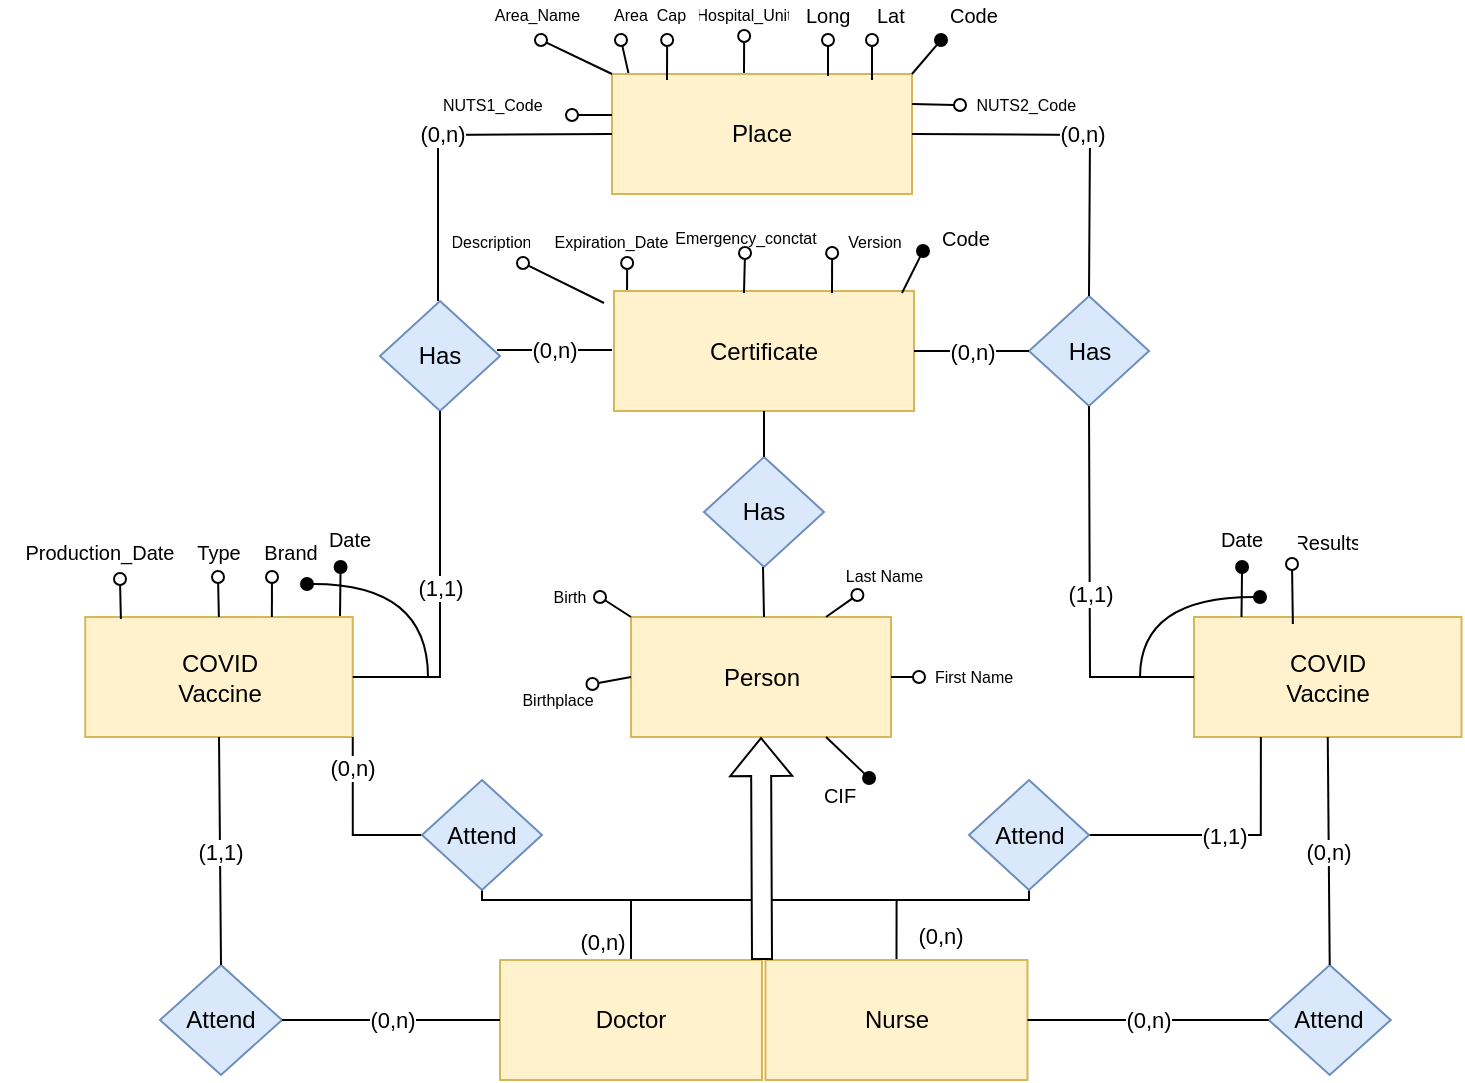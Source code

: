 <mxfile version="15.9.4" type="device"><diagram id="a9MP-eondVM1MFwmq2x3" name="Page-1"><mxGraphModel dx="119" dy="620" grid="1" gridSize="10" guides="1" tooltips="1" connect="1" arrows="1" fold="1" page="1" pageScale="1" pageWidth="827" pageHeight="1169" math="0" shadow="0"><root><mxCell id="0"/><mxCell id="1" parent="0"/><mxCell id="0DTsbWHuIlCi0nb6GvhH-48" value="Person" style="rounded=0;whiteSpace=wrap;html=1;fillColor=#fff2cc;strokeColor=#d6b656;" parent="1" vertex="1"><mxGeometry x="1285.5" y="578.5" width="130" height="60" as="geometry"/></mxCell><mxCell id="0DTsbWHuIlCi0nb6GvhH-49" style="edgeStyle=none;rounded=0;orthogonalLoop=1;jettySize=auto;html=1;exitX=0;exitY=0.5;exitDx=0;exitDy=0;fontSize=8;startArrow=none;startFill=0;endArrow=oval;endFill=0;" parent="1" edge="1"><mxGeometry relative="1" as="geometry"><mxPoint x="1280.5" y="290" as="targetPoint"/><mxPoint x="1285" y="310" as="sourcePoint"/></mxGeometry></mxCell><mxCell id="0DTsbWHuIlCi0nb6GvhH-50" style="edgeStyle=none;rounded=0;orthogonalLoop=1;jettySize=auto;html=1;exitX=0.25;exitY=0;exitDx=0;exitDy=0;fontSize=8;startArrow=none;startFill=0;endArrow=oval;endFill=0;" parent="1" edge="1"><mxGeometry relative="1" as="geometry"><mxPoint x="1342.071" y="288" as="targetPoint"/><mxPoint x="1342" y="308" as="sourcePoint"/></mxGeometry></mxCell><mxCell id="0DTsbWHuIlCi0nb6GvhH-52" value="Place" style="rounded=0;whiteSpace=wrap;html=1;fillColor=#fff2cc;strokeColor=#d6b656;" parent="1" vertex="1"><mxGeometry x="1276" y="307" width="150" height="60" as="geometry"/></mxCell><mxCell id="0DTsbWHuIlCi0nb6GvhH-59" value="Has" style="rhombus;whiteSpace=wrap;html=1;fillColor=#dae8fc;strokeColor=#6c8ebf;" parent="1" vertex="1"><mxGeometry x="1322" y="498.5" width="60" height="55" as="geometry"/></mxCell><mxCell id="0DTsbWHuIlCi0nb6GvhH-74" value="" style="endArrow=oval;html=1;rounded=0;endFill=0;exitX=0.156;exitY=0;exitDx=0;exitDy=0;exitPerimeter=0;" parent="1" edge="1"><mxGeometry width="50" height="50" relative="1" as="geometry"><mxPoint x="1384" y="308" as="sourcePoint"/><mxPoint x="1384" y="290" as="targetPoint"/><Array as="points"/></mxGeometry></mxCell><mxCell id="0DTsbWHuIlCi0nb6GvhH-75" value="" style="endArrow=oval;html=1;rounded=0;endFill=1;exitX=1;exitY=0;exitDx=0;exitDy=0;" parent="1" source="0DTsbWHuIlCi0nb6GvhH-52" edge="1"><mxGeometry width="50" height="50" relative="1" as="geometry"><mxPoint x="1477" y="318" as="sourcePoint"/><mxPoint x="1440.5" y="290" as="targetPoint"/><Array as="points"><mxPoint x="1440.5" y="290"/></Array></mxGeometry></mxCell><mxCell id="0DTsbWHuIlCi0nb6GvhH-76" value="" style="endArrow=oval;html=1;rounded=0;endFill=0;exitX=0.156;exitY=0;exitDx=0;exitDy=0;exitPerimeter=0;" parent="1" edge="1"><mxGeometry width="50" height="50" relative="1" as="geometry"><mxPoint x="1406" y="310" as="sourcePoint"/><mxPoint x="1406" y="290" as="targetPoint"/><Array as="points"/></mxGeometry></mxCell><mxCell id="0DTsbWHuIlCi0nb6GvhH-77" value="Lat" style="text;strokeColor=none;fillColor=none;align=left;verticalAlign=middle;spacingLeft=4;spacingRight=4;overflow=hidden;points=[[0,0.5],[1,0.5]];portConstraint=eastwest;rotatable=0;fontSize=10;" parent="1" vertex="1"><mxGeometry x="1402.5" y="270" width="31.5" height="15" as="geometry"/></mxCell><mxCell id="0DTsbWHuIlCi0nb6GvhH-78" value="Long" style="text;strokeColor=none;fillColor=none;align=left;verticalAlign=middle;spacingLeft=4;spacingRight=4;overflow=hidden;points=[[0,0.5],[1,0.5]];portConstraint=eastwest;rotatable=0;fontSize=10;" parent="1" vertex="1"><mxGeometry x="1367" y="270" width="35.5" height="15" as="geometry"/></mxCell><mxCell id="0DTsbWHuIlCi0nb6GvhH-100" value="" style="endArrow=oval;html=1;rounded=0;endFill=1;exitX=0.156;exitY=0;exitDx=0;exitDy=0;exitPerimeter=0;" parent="1" edge="1"><mxGeometry width="50" height="50" relative="1" as="geometry"><mxPoint x="1140" y="578.5" as="sourcePoint"/><mxPoint x="1140.29" y="553.5" as="targetPoint"/><Array as="points"/></mxGeometry></mxCell><mxCell id="0DTsbWHuIlCi0nb6GvhH-101" value="Date" style="text;strokeColor=none;fillColor=none;align=center;verticalAlign=middle;spacingLeft=4;spacingRight=4;overflow=hidden;points=[[0,0.5],[1,0.5]];portConstraint=eastwest;rotatable=0;fontSize=10;" parent="1" vertex="1"><mxGeometry x="1120" y="532" width="50" height="15" as="geometry"/></mxCell><mxCell id="0DTsbWHuIlCi0nb6GvhH-102" value="" style="endArrow=oval;html=1;rounded=0;endFill=1;edgeStyle=orthogonalEdgeStyle;curved=1;" parent="1" edge="1"><mxGeometry width="50" height="50" relative="1" as="geometry"><mxPoint x="1184" y="608.5" as="sourcePoint"/><mxPoint x="1123.5" y="562" as="targetPoint"/><Array as="points"><mxPoint x="1183.5" y="562"/></Array></mxGeometry></mxCell><mxCell id="0DTsbWHuIlCi0nb6GvhH-112" value="Area_Name" style="text;strokeColor=none;fillColor=none;align=center;verticalAlign=middle;spacingLeft=4;spacingRight=4;overflow=hidden;points=[[0,0.5],[1,0.5]];portConstraint=eastwest;rotatable=0;fontSize=8;" parent="1" vertex="1"><mxGeometry x="1210.5" y="270" width="56.5" height="15" as="geometry"/></mxCell><mxCell id="0DTsbWHuIlCi0nb6GvhH-113" value="Hospital_Unit" style="text;strokeColor=none;fillColor=none;align=center;verticalAlign=middle;spacingLeft=4;spacingRight=4;overflow=hidden;points=[[0,0.5],[1,0.5]];portConstraint=eastwest;rotatable=0;fontSize=8;" parent="1" vertex="1"><mxGeometry x="1314.5" y="270" width="55" height="15" as="geometry"/></mxCell><mxCell id="0DTsbWHuIlCi0nb6GvhH-156" value="Code" style="text;strokeColor=none;fillColor=none;align=left;verticalAlign=middle;spacingLeft=4;spacingRight=4;overflow=hidden;points=[[0,0.5],[1,0.5]];portConstraint=eastwest;rotatable=0;fontSize=10;" parent="1" vertex="1"><mxGeometry x="1439" y="270" width="60" height="15" as="geometry"/></mxCell><mxCell id="0DTsbWHuIlCi0nb6GvhH-157" style="edgeStyle=none;rounded=0;orthogonalLoop=1;jettySize=auto;html=1;exitX=0.25;exitY=0;exitDx=0;exitDy=0;fontSize=8;startArrow=none;startFill=0;endArrow=oval;endFill=0;" parent="1" edge="1"><mxGeometry relative="1" as="geometry"><mxPoint x="1303.571" y="290" as="targetPoint"/><mxPoint x="1303.5" y="310" as="sourcePoint"/></mxGeometry></mxCell><mxCell id="0DTsbWHuIlCi0nb6GvhH-158" value="Cap" style="text;strokeColor=none;fillColor=none;align=center;verticalAlign=middle;spacingLeft=4;spacingRight=4;overflow=hidden;points=[[0,0.5],[1,0.5]];portConstraint=eastwest;rotatable=0;fontSize=8;" parent="1" vertex="1"><mxGeometry x="1292.5" y="270" width="26.5" height="15" as="geometry"/></mxCell><mxCell id="0DTsbWHuIlCi0nb6GvhH-159" style="edgeStyle=none;rounded=0;orthogonalLoop=1;jettySize=auto;html=1;exitX=0;exitY=0;exitDx=0;exitDy=0;fontSize=8;startArrow=none;startFill=0;endArrow=oval;endFill=0;" parent="1" source="0DTsbWHuIlCi0nb6GvhH-52" edge="1"><mxGeometry relative="1" as="geometry"><mxPoint x="1240.5" y="290" as="targetPoint"/><mxPoint x="1267" y="338.5" as="sourcePoint"/></mxGeometry></mxCell><mxCell id="0DTsbWHuIlCi0nb6GvhH-160" value="Area" style="text;strokeColor=none;fillColor=none;align=center;verticalAlign=middle;spacingLeft=4;spacingRight=4;overflow=hidden;points=[[0,0.5],[1,0.5]];portConstraint=eastwest;rotatable=0;fontSize=8;" parent="1" vertex="1"><mxGeometry x="1267" y="270" width="37" height="15" as="geometry"/></mxCell><mxCell id="0DTsbWHuIlCi0nb6GvhH-161" style="edgeStyle=none;rounded=0;orthogonalLoop=1;jettySize=auto;html=1;exitX=0;exitY=0.5;exitDx=0;exitDy=0;fontSize=8;startArrow=none;startFill=0;endArrow=oval;endFill=0;" parent="1" edge="1"><mxGeometry relative="1" as="geometry"><mxPoint x="1256" y="327.5" as="targetPoint"/><mxPoint x="1276" y="327.5" as="sourcePoint"/></mxGeometry></mxCell><mxCell id="0DTsbWHuIlCi0nb6GvhH-162" value="NUTS1_Code" style="text;strokeColor=none;fillColor=none;align=center;verticalAlign=middle;spacingLeft=4;spacingRight=4;overflow=hidden;points=[[0,0.5],[1,0.5]];portConstraint=eastwest;rotatable=0;fontSize=8;" parent="1" vertex="1"><mxGeometry x="1185" y="315" width="62.75" height="15" as="geometry"/></mxCell><mxCell id="NETD1SOD2WhMeVFfxgQU-10" value="(0,n)" style="edgeStyle=orthogonalEdgeStyle;rounded=0;orthogonalLoop=1;jettySize=auto;html=1;exitX=0.5;exitY=0;exitDx=0;exitDy=0;entryX=0.5;entryY=1;entryDx=0;entryDy=0;endArrow=none;endFill=0;" edge="1" parent="1" source="W8OwwwchV_Flj04Nbhbg-28" target="W8OwwwchV_Flj04Nbhbg-137"><mxGeometry x="-0.918" y="16" relative="1" as="geometry"><Array as="points"><mxPoint x="1286" y="720"/><mxPoint x="1485" y="720"/></Array><mxPoint x="1" as="offset"/></mxGeometry></mxCell><mxCell id="W8OwwwchV_Flj04Nbhbg-28" value="Doctor" style="rounded=0;whiteSpace=wrap;html=1;fillColor=#fff2cc;strokeColor=#d6b656;" parent="1" vertex="1"><mxGeometry x="1220" y="750" width="131" height="60" as="geometry"/></mxCell><mxCell id="NETD1SOD2WhMeVFfxgQU-8" value="(0,n)" style="edgeStyle=orthogonalEdgeStyle;rounded=0;orthogonalLoop=1;jettySize=auto;html=1;exitX=0.5;exitY=0;exitDx=0;exitDy=0;entryX=0.5;entryY=1;entryDx=0;entryDy=0;endArrow=none;endFill=0;" edge="1" parent="1" source="W8OwwwchV_Flj04Nbhbg-40" target="W8OwwwchV_Flj04Nbhbg-134"><mxGeometry x="-0.902" y="-22" relative="1" as="geometry"><Array as="points"><mxPoint x="1418" y="720"/><mxPoint x="1211" y="720"/></Array><mxPoint as="offset"/></mxGeometry></mxCell><mxCell id="W8OwwwchV_Flj04Nbhbg-40" value="Nurse" style="rounded=0;whiteSpace=wrap;html=1;fillColor=#fff2cc;strokeColor=#d6b656;" parent="1" vertex="1"><mxGeometry x="1352.75" y="750" width="131" height="60" as="geometry"/></mxCell><mxCell id="W8OwwwchV_Flj04Nbhbg-53" style="edgeStyle=none;rounded=0;orthogonalLoop=1;jettySize=auto;html=1;exitX=0.25;exitY=0;exitDx=0;exitDy=0;fontSize=8;startArrow=none;startFill=0;endArrow=oval;endFill=0;" parent="1" edge="1"><mxGeometry relative="1" as="geometry"><mxPoint x="1283.571" y="401.5" as="targetPoint"/><mxPoint x="1283.5" y="421.5" as="sourcePoint"/></mxGeometry></mxCell><mxCell id="W8OwwwchV_Flj04Nbhbg-55" value="Certificate" style="rounded=0;whiteSpace=wrap;html=1;fillColor=#fff2cc;strokeColor=#d6b656;" parent="1" vertex="1"><mxGeometry x="1277" y="415.5" width="150" height="60" as="geometry"/></mxCell><mxCell id="W8OwwwchV_Flj04Nbhbg-57" value="" style="endArrow=oval;html=1;rounded=0;endFill=1;exitX=0.96;exitY=0.017;exitDx=0;exitDy=0;exitPerimeter=0;" parent="1" source="W8OwwwchV_Flj04Nbhbg-55" edge="1"><mxGeometry width="50" height="50" relative="1" as="geometry"><mxPoint x="1474.5" y="431.5" as="sourcePoint"/><mxPoint x="1431.5" y="395.5" as="targetPoint"/><Array as="points"/></mxGeometry></mxCell><mxCell id="W8OwwwchV_Flj04Nbhbg-59" value="Code" style="text;strokeColor=none;fillColor=none;align=left;verticalAlign=middle;spacingLeft=4;spacingRight=4;overflow=hidden;points=[[0,0.5],[1,0.5]];portConstraint=eastwest;rotatable=0;fontSize=10;" parent="1" vertex="1"><mxGeometry x="1435" y="381.5" width="60" height="15" as="geometry"/></mxCell><mxCell id="W8OwwwchV_Flj04Nbhbg-61" value="Expiration_Date" style="text;strokeColor=none;fillColor=none;align=center;verticalAlign=middle;spacingLeft=4;spacingRight=4;overflow=hidden;points=[[0,0.5],[1,0.5]];portConstraint=eastwest;rotatable=0;fontSize=8;" parent="1" vertex="1"><mxGeometry x="1241.5" y="383.5" width="68.5" height="15" as="geometry"/></mxCell><mxCell id="W8OwwwchV_Flj04Nbhbg-63" style="edgeStyle=none;rounded=0;orthogonalLoop=1;jettySize=auto;html=1;exitX=0.25;exitY=0;exitDx=0;exitDy=0;fontSize=8;startArrow=none;startFill=0;endArrow=oval;endFill=0;" parent="1" edge="1"><mxGeometry relative="1" as="geometry"><mxPoint x="1231.5" y="401.5" as="targetPoint"/><mxPoint x="1272" y="421.5" as="sourcePoint"/></mxGeometry></mxCell><mxCell id="W8OwwwchV_Flj04Nbhbg-64" value="Description" style="text;strokeColor=none;fillColor=none;align=center;verticalAlign=middle;spacingLeft=4;spacingRight=4;overflow=hidden;points=[[0,0.5],[1,0.5]];portConstraint=eastwest;rotatable=0;fontSize=8;" parent="1" vertex="1"><mxGeometry x="1191.5" y="383.5" width="48.5" height="15" as="geometry"/></mxCell><mxCell id="W8OwwwchV_Flj04Nbhbg-74" style="edgeStyle=none;rounded=0;orthogonalLoop=1;jettySize=auto;html=1;exitX=0.25;exitY=0;exitDx=0;exitDy=0;fontSize=8;startArrow=none;startFill=0;endArrow=oval;endFill=0;" parent="1" edge="1"><mxGeometry relative="1" as="geometry"><mxPoint x="1342.071" y="396.5" as="targetPoint"/><mxPoint x="1342" y="416.5" as="sourcePoint"/><Array as="points"><mxPoint x="1342.5" y="396.5"/></Array></mxGeometry></mxCell><mxCell id="W8OwwwchV_Flj04Nbhbg-75" style="edgeStyle=none;rounded=0;orthogonalLoop=1;jettySize=auto;html=1;exitX=0.25;exitY=0;exitDx=0;exitDy=0;fontSize=8;startArrow=none;startFill=0;endArrow=oval;endFill=0;" parent="1" edge="1"><mxGeometry relative="1" as="geometry"><mxPoint x="1386.071" y="396.5" as="targetPoint"/><mxPoint x="1386" y="416.5" as="sourcePoint"/></mxGeometry></mxCell><mxCell id="W8OwwwchV_Flj04Nbhbg-76" value="Version" style="text;strokeColor=none;fillColor=none;align=center;verticalAlign=middle;spacingLeft=4;spacingRight=4;overflow=hidden;points=[[0,0.5],[1,0.5]];portConstraint=eastwest;rotatable=0;fontSize=8;" parent="1" vertex="1"><mxGeometry x="1380" y="383.5" width="55" height="15" as="geometry"/></mxCell><mxCell id="W8OwwwchV_Flj04Nbhbg-77" value="Emergency_conctat" style="text;strokeColor=none;fillColor=none;align=center;verticalAlign=middle;spacingLeft=4;spacingRight=4;overflow=hidden;points=[[0,0.5],[1,0.5]];portConstraint=eastwest;rotatable=0;fontSize=8;" parent="1" vertex="1"><mxGeometry x="1301.25" y="381.5" width="83.5" height="15" as="geometry"/></mxCell><mxCell id="W8OwwwchV_Flj04Nbhbg-83" style="edgeStyle=none;rounded=0;orthogonalLoop=1;jettySize=auto;html=1;exitX=1;exitY=0.25;exitDx=0;exitDy=0;fontSize=8;startArrow=none;startFill=0;endArrow=oval;endFill=0;" parent="1" source="0DTsbWHuIlCi0nb6GvhH-52" edge="1"><mxGeometry relative="1" as="geometry"><mxPoint x="1450" y="322.5" as="targetPoint"/><mxPoint x="1276" y="344" as="sourcePoint"/></mxGeometry></mxCell><mxCell id="W8OwwwchV_Flj04Nbhbg-84" value="NUTS2_Code" style="text;strokeColor=none;fillColor=none;align=center;verticalAlign=middle;spacingLeft=4;spacingRight=4;overflow=hidden;points=[[0,0.5],[1,0.5]];portConstraint=eastwest;rotatable=0;fontSize=8;" parent="1" vertex="1"><mxGeometry x="1451.75" y="315" width="62.75" height="15" as="geometry"/></mxCell><mxCell id="W8OwwwchV_Flj04Nbhbg-88" value="COVID&lt;br&gt;Vaccine" style="rounded=0;whiteSpace=wrap;html=1;fillColor=#fff2cc;strokeColor=#d6b656;" parent="1" vertex="1"><mxGeometry x="1012.63" y="578.5" width="133.75" height="60" as="geometry"/></mxCell><mxCell id="W8OwwwchV_Flj04Nbhbg-90" style="rounded=0;orthogonalLoop=1;jettySize=auto;html=1;endArrow=oval;endFill=0;exitX=0.888;exitY=0.983;exitDx=0;exitDy=0;exitPerimeter=0;" parent="1" edge="1"><mxGeometry relative="1" as="geometry"><mxPoint x="1106" y="558.5" as="targetPoint"/><mxPoint x="1105.94" y="578.5" as="sourcePoint"/><Array as="points"/></mxGeometry></mxCell><mxCell id="W8OwwwchV_Flj04Nbhbg-91" value="COVID&lt;br&gt;Vaccine" style="rounded=0;whiteSpace=wrap;html=1;fillColor=#fff2cc;strokeColor=#d6b656;" parent="1" vertex="1"><mxGeometry x="1567" y="578.5" width="133.75" height="60" as="geometry"/></mxCell><mxCell id="W8OwwwchV_Flj04Nbhbg-92" value="" style="endArrow=oval;html=1;rounded=0;endFill=1;exitX=0.156;exitY=0;exitDx=0;exitDy=0;exitPerimeter=0;" parent="1" edge="1"><mxGeometry width="50" height="50" relative="1" as="geometry"><mxPoint x="1590.75" y="578.5" as="sourcePoint"/><mxPoint x="1591.04" y="553.5" as="targetPoint"/><Array as="points"/></mxGeometry></mxCell><mxCell id="W8OwwwchV_Flj04Nbhbg-93" style="rounded=0;orthogonalLoop=1;jettySize=auto;html=1;endArrow=oval;endFill=0;exitX=0.888;exitY=0.983;exitDx=0;exitDy=0;exitPerimeter=0;" parent="1" edge="1"><mxGeometry relative="1" as="geometry"><mxPoint x="1616" y="552" as="targetPoint"/><mxPoint x="1616.44" y="582" as="sourcePoint"/><Array as="points"/></mxGeometry></mxCell><mxCell id="W8OwwwchV_Flj04Nbhbg-100" value="" style="endArrow=oval;html=1;rounded=0;endFill=1;edgeStyle=orthogonalEdgeStyle;curved=1;" parent="1" edge="1"><mxGeometry width="50" height="50" relative="1" as="geometry"><mxPoint x="1540" y="608.5" as="sourcePoint"/><mxPoint x="1600" y="568.5" as="targetPoint"/><Array as="points"><mxPoint x="1540" y="568"/></Array></mxGeometry></mxCell><mxCell id="W8OwwwchV_Flj04Nbhbg-101" value="Date" style="text;strokeColor=none;fillColor=none;align=center;verticalAlign=middle;spacingLeft=4;spacingRight=4;overflow=hidden;points=[[0,0.5],[1,0.5]];portConstraint=eastwest;rotatable=0;fontSize=10;" parent="1" vertex="1"><mxGeometry x="1566" y="532" width="50" height="15" as="geometry"/></mxCell><mxCell id="W8OwwwchV_Flj04Nbhbg-102" value="Brand" style="text;strokeColor=none;fillColor=none;align=center;verticalAlign=middle;spacingLeft=4;spacingRight=4;overflow=hidden;points=[[0,0.5],[1,0.5]];portConstraint=eastwest;rotatable=0;fontSize=10;" parent="1" vertex="1"><mxGeometry x="1095.5" y="538.5" width="40" height="15" as="geometry"/></mxCell><mxCell id="W8OwwwchV_Flj04Nbhbg-103" style="rounded=0;orthogonalLoop=1;jettySize=auto;html=1;endArrow=oval;endFill=0;exitX=0.888;exitY=0.983;exitDx=0;exitDy=0;exitPerimeter=0;" parent="1" edge="1"><mxGeometry relative="1" as="geometry"><mxPoint x="1079" y="558.5" as="targetPoint"/><mxPoint x="1079.44" y="578.5" as="sourcePoint"/><Array as="points"/></mxGeometry></mxCell><mxCell id="W8OwwwchV_Flj04Nbhbg-104" style="rounded=0;orthogonalLoop=1;jettySize=auto;html=1;endArrow=oval;endFill=0;exitX=0.888;exitY=0.983;exitDx=0;exitDy=0;exitPerimeter=0;" parent="1" edge="1"><mxGeometry relative="1" as="geometry"><mxPoint x="1030" y="559.5" as="targetPoint"/><mxPoint x="1030.44" y="579.5" as="sourcePoint"/><Array as="points"/></mxGeometry></mxCell><mxCell id="W8OwwwchV_Flj04Nbhbg-106" value="Type" style="text;strokeColor=none;fillColor=none;align=center;verticalAlign=middle;spacingLeft=4;spacingRight=4;overflow=hidden;points=[[0,0.5],[1,0.5]];portConstraint=eastwest;rotatable=0;fontSize=10;" parent="1" vertex="1"><mxGeometry x="1059.51" y="538.5" width="40" height="15" as="geometry"/></mxCell><mxCell id="W8OwwwchV_Flj04Nbhbg-107" value="Production_Date" style="text;strokeColor=none;fillColor=none;align=center;verticalAlign=middle;spacingLeft=4;spacingRight=4;overflow=hidden;points=[[0,0.5],[1,0.5]];portConstraint=eastwest;rotatable=0;fontSize=10;" parent="1" vertex="1"><mxGeometry x="970" y="538.5" width="100" height="15" as="geometry"/></mxCell><mxCell id="W8OwwwchV_Flj04Nbhbg-108" value="Results" style="text;strokeColor=none;fillColor=none;align=center;verticalAlign=middle;spacingLeft=4;spacingRight=4;overflow=hidden;points=[[0,0.5],[1,0.5]];portConstraint=eastwest;rotatable=0;fontSize=10;" parent="1" vertex="1"><mxGeometry x="1613.88" y="533.5" width="40" height="15" as="geometry"/></mxCell><mxCell id="W8OwwwchV_Flj04Nbhbg-110" value="" style="endArrow=none;html=1;rounded=0;entryX=0.5;entryY=1;entryDx=0;entryDy=0;exitX=0.5;exitY=0;exitDx=0;exitDy=0;" parent="1" source="0DTsbWHuIlCi0nb6GvhH-59" target="W8OwwwchV_Flj04Nbhbg-55" edge="1"><mxGeometry width="50" height="50" relative="1" as="geometry"><mxPoint x="1440" y="528.5" as="sourcePoint"/><mxPoint x="1490" y="478.5" as="targetPoint"/></mxGeometry></mxCell><mxCell id="W8OwwwchV_Flj04Nbhbg-111" value="" style="endArrow=none;html=1;rounded=0;entryX=0.5;entryY=1;entryDx=0;entryDy=0;" parent="1" edge="1"><mxGeometry width="50" height="50" relative="1" as="geometry"><mxPoint x="1352" y="578.5" as="sourcePoint"/><mxPoint x="1351.5" y="553.5" as="targetPoint"/></mxGeometry></mxCell><mxCell id="W8OwwwchV_Flj04Nbhbg-112" value="Has" style="rhombus;whiteSpace=wrap;html=1;fillColor=#dae8fc;strokeColor=#6c8ebf;" parent="1" vertex="1"><mxGeometry x="1484.5" y="418" width="60" height="55" as="geometry"/></mxCell><mxCell id="W8OwwwchV_Flj04Nbhbg-113" value="Has" style="rhombus;whiteSpace=wrap;html=1;fillColor=#dae8fc;strokeColor=#6c8ebf;" parent="1" vertex="1"><mxGeometry x="1160" y="420.5" width="60" height="55" as="geometry"/></mxCell><mxCell id="W8OwwwchV_Flj04Nbhbg-115" value="(0,n)" style="endArrow=none;html=1;rounded=0;entryX=1;entryY=0.5;entryDx=0;entryDy=0;exitX=0;exitY=0.5;exitDx=0;exitDy=0;" parent="1" source="W8OwwwchV_Flj04Nbhbg-112" target="W8OwwwchV_Flj04Nbhbg-55" edge="1"><mxGeometry width="50" height="50" relative="1" as="geometry"><mxPoint x="1350" y="538.5" as="sourcePoint"/><mxPoint x="1400" y="488.5" as="targetPoint"/></mxGeometry></mxCell><mxCell id="W8OwwwchV_Flj04Nbhbg-116" value="(0,n)" style="endArrow=none;html=1;rounded=0;entryX=1;entryY=0.5;entryDx=0;entryDy=0;exitX=0;exitY=0.5;exitDx=0;exitDy=0;" parent="1" edge="1"><mxGeometry width="50" height="50" relative="1" as="geometry"><mxPoint x="1276" y="445" as="sourcePoint"/><mxPoint x="1218.5" y="445" as="targetPoint"/></mxGeometry></mxCell><mxCell id="W8OwwwchV_Flj04Nbhbg-119" value="(0,n)" style="endArrow=none;html=1;rounded=0;exitX=1;exitY=0.5;exitDx=0;exitDy=0;entryX=0.5;entryY=0;entryDx=0;entryDy=0;" parent="1" source="0DTsbWHuIlCi0nb6GvhH-52" target="W8OwwwchV_Flj04Nbhbg-112" edge="1"><mxGeometry width="50" height="50" relative="1" as="geometry"><mxPoint x="1350" y="538.5" as="sourcePoint"/><mxPoint x="1400" y="488.5" as="targetPoint"/><Array as="points"><mxPoint x="1515" y="337.5"/></Array></mxGeometry></mxCell><mxCell id="W8OwwwchV_Flj04Nbhbg-120" value="(0,n)" style="endArrow=none;html=1;rounded=0;exitX=0;exitY=0.5;exitDx=0;exitDy=0;" parent="1" source="0DTsbWHuIlCi0nb6GvhH-52" edge="1"><mxGeometry width="50" height="50" relative="1" as="geometry"><mxPoint x="1100.5" y="339.5" as="sourcePoint"/><mxPoint x="1189" y="420.5" as="targetPoint"/><Array as="points"><mxPoint x="1189" y="337.5"/></Array></mxGeometry></mxCell><mxCell id="W8OwwwchV_Flj04Nbhbg-124" value="(1,1)" style="endArrow=none;html=1;rounded=0;entryX=0.5;entryY=1;entryDx=0;entryDy=0;exitX=1;exitY=0.5;exitDx=0;exitDy=0;" parent="1" source="W8OwwwchV_Flj04Nbhbg-88" target="W8OwwwchV_Flj04Nbhbg-113" edge="1"><mxGeometry width="50" height="50" relative="1" as="geometry"><mxPoint x="1190" y="608.5" as="sourcePoint"/><mxPoint x="1400" y="538.5" as="targetPoint"/><Array as="points"><mxPoint x="1190" y="608.5"/></Array></mxGeometry></mxCell><mxCell id="W8OwwwchV_Flj04Nbhbg-125" value="(1,1)" style="endArrow=none;html=1;rounded=0;entryX=0.5;entryY=1;entryDx=0;entryDy=0;exitX=0;exitY=0.5;exitDx=0;exitDy=0;" parent="1" source="W8OwwwchV_Flj04Nbhbg-91" target="W8OwwwchV_Flj04Nbhbg-112" edge="1"><mxGeometry width="50" height="50" relative="1" as="geometry"><mxPoint x="1350" y="588.5" as="sourcePoint"/><mxPoint x="1400" y="538.5" as="targetPoint"/><Array as="points"><mxPoint x="1515" y="608.5"/></Array></mxGeometry></mxCell><mxCell id="W8OwwwchV_Flj04Nbhbg-126" value="Attend" style="rhombus;whiteSpace=wrap;html=1;fillColor=#dae8fc;strokeColor=#6c8ebf;" parent="1" vertex="1"><mxGeometry x="1604.36" y="752.5" width="61" height="55" as="geometry"/></mxCell><mxCell id="W8OwwwchV_Flj04Nbhbg-127" value="Attend" style="rhombus;whiteSpace=wrap;html=1;fillColor=#dae8fc;strokeColor=#6c8ebf;" parent="1" vertex="1"><mxGeometry x="1050.0" y="752.5" width="61" height="55" as="geometry"/></mxCell><mxCell id="W8OwwwchV_Flj04Nbhbg-128" value="(0,n)" style="endArrow=none;html=1;rounded=0;entryX=0.5;entryY=1;entryDx=0;entryDy=0;exitX=0.5;exitY=0;exitDx=0;exitDy=0;" parent="1" source="W8OwwwchV_Flj04Nbhbg-126" target="W8OwwwchV_Flj04Nbhbg-91" edge="1"><mxGeometry width="50" height="50" relative="1" as="geometry"><mxPoint x="1370" y="768.5" as="sourcePoint"/><mxPoint x="1420" y="718.5" as="targetPoint"/></mxGeometry></mxCell><mxCell id="W8OwwwchV_Flj04Nbhbg-129" value="(1,1)" style="endArrow=none;html=1;rounded=0;entryX=0.5;entryY=1;entryDx=0;entryDy=0;exitX=0.5;exitY=0;exitDx=0;exitDy=0;" parent="1" source="W8OwwwchV_Flj04Nbhbg-127" target="W8OwwwchV_Flj04Nbhbg-88" edge="1"><mxGeometry width="50" height="50" relative="1" as="geometry"><mxPoint x="1030" y="728.5" as="sourcePoint"/><mxPoint x="1080" y="678.5" as="targetPoint"/></mxGeometry></mxCell><mxCell id="W8OwwwchV_Flj04Nbhbg-130" value="(0,n)" style="endArrow=none;html=1;rounded=0;exitX=1;exitY=0.5;exitDx=0;exitDy=0;entryX=0;entryY=0.5;entryDx=0;entryDy=0;" parent="1" source="W8OwwwchV_Flj04Nbhbg-127" target="W8OwwwchV_Flj04Nbhbg-28" edge="1"><mxGeometry width="50" height="50" relative="1" as="geometry"><mxPoint x="1110.49" y="835" as="sourcePoint"/><mxPoint x="1160.49" y="785" as="targetPoint"/></mxGeometry></mxCell><mxCell id="W8OwwwchV_Flj04Nbhbg-132" value="(0,n)" style="endArrow=none;html=1;rounded=0;exitX=1;exitY=0.5;exitDx=0;exitDy=0;entryX=0;entryY=0.5;entryDx=0;entryDy=0;" parent="1" source="W8OwwwchV_Flj04Nbhbg-40" target="W8OwwwchV_Flj04Nbhbg-126" edge="1"><mxGeometry width="50" height="50" relative="1" as="geometry"><mxPoint x="1502.38" y="777" as="sourcePoint"/><mxPoint x="1604.49" y="865" as="targetPoint"/></mxGeometry></mxCell><mxCell id="NETD1SOD2WhMeVFfxgQU-9" value="(0,n)" style="edgeStyle=orthogonalEdgeStyle;rounded=0;orthogonalLoop=1;jettySize=auto;html=1;exitX=0;exitY=0.5;exitDx=0;exitDy=0;entryX=1;entryY=1;entryDx=0;entryDy=0;endArrow=none;endFill=0;" edge="1" parent="1" source="W8OwwwchV_Flj04Nbhbg-134" target="W8OwwwchV_Flj04Nbhbg-88"><mxGeometry x="0.639" relative="1" as="geometry"><mxPoint as="offset"/></mxGeometry></mxCell><mxCell id="W8OwwwchV_Flj04Nbhbg-134" value="Attend" style="rhombus;whiteSpace=wrap;html=1;fillColor=#dae8fc;strokeColor=#6c8ebf;" parent="1" vertex="1"><mxGeometry x="1181" y="660" width="60" height="55" as="geometry"/></mxCell><mxCell id="NETD1SOD2WhMeVFfxgQU-11" value="(1,1)" style="edgeStyle=orthogonalEdgeStyle;rounded=0;orthogonalLoop=1;jettySize=auto;html=1;exitX=1;exitY=0.5;exitDx=0;exitDy=0;entryX=0.25;entryY=1;entryDx=0;entryDy=0;endArrow=none;endFill=0;" edge="1" parent="1" source="W8OwwwchV_Flj04Nbhbg-137" target="W8OwwwchV_Flj04Nbhbg-91"><mxGeometry relative="1" as="geometry"/></mxCell><mxCell id="W8OwwwchV_Flj04Nbhbg-137" value="Attend" style="rhombus;whiteSpace=wrap;html=1;fillColor=#dae8fc;strokeColor=#6c8ebf;" parent="1" vertex="1"><mxGeometry x="1454.5" y="660" width="60" height="55" as="geometry"/></mxCell><mxCell id="W8OwwwchV_Flj04Nbhbg-4" value="" style="shape=flexArrow;endArrow=classic;html=1;rounded=0;entryX=0.5;entryY=1;entryDx=0;entryDy=0;fillColor=default;" parent="1" target="0DTsbWHuIlCi0nb6GvhH-48" edge="1"><mxGeometry width="50" height="50" relative="1" as="geometry"><mxPoint x="1351" y="750" as="sourcePoint"/><mxPoint x="1430" y="608.5" as="targetPoint"/></mxGeometry></mxCell><mxCell id="NETD1SOD2WhMeVFfxgQU-24" style="edgeStyle=none;rounded=0;orthogonalLoop=1;jettySize=auto;html=1;fontSize=10;startArrow=none;startFill=0;endArrow=oval;endFill=0;exitX=0.75;exitY=0;exitDx=0;exitDy=0;" edge="1" parent="1" source="0DTsbWHuIlCi0nb6GvhH-48" target="NETD1SOD2WhMeVFfxgQU-31"><mxGeometry relative="1" as="geometry"><mxPoint x="1050.49" y="445" as="targetPoint"/><mxPoint x="1050.49" y="405" as="sourcePoint"/><Array as="points"/></mxGeometry></mxCell><mxCell id="NETD1SOD2WhMeVFfxgQU-25" style="rounded=0;orthogonalLoop=1;jettySize=auto;html=1;exitX=0;exitY=0.5;exitDx=0;exitDy=0;endArrow=oval;endFill=0;entryX=0.819;entryY=0.1;entryDx=0;entryDy=0;entryPerimeter=0;" edge="1" parent="1" source="0DTsbWHuIlCi0nb6GvhH-48" target="NETD1SOD2WhMeVFfxgQU-33"><mxGeometry relative="1" as="geometry"><mxPoint x="1258" y="609" as="targetPoint"/><mxPoint x="1267.003" y="603.5" as="sourcePoint"/></mxGeometry></mxCell><mxCell id="NETD1SOD2WhMeVFfxgQU-26" value="" style="endArrow=oval;html=1;rounded=0;endFill=1;exitX=0.75;exitY=1;exitDx=0;exitDy=0;entryX=0.785;entryY=-0.067;entryDx=0;entryDy=0;entryPerimeter=0;" edge="1" parent="1" source="0DTsbWHuIlCi0nb6GvhH-48" target="NETD1SOD2WhMeVFfxgQU-27"><mxGeometry width="50" height="50" relative="1" as="geometry"><mxPoint x="1019.5" y="398.5" as="sourcePoint"/><mxPoint x="991.99" y="433.5" as="targetPoint"/><Array as="points"/></mxGeometry></mxCell><mxCell id="NETD1SOD2WhMeVFfxgQU-27" value="CIF" style="text;strokeColor=none;fillColor=none;align=center;verticalAlign=middle;spacingLeft=4;spacingRight=4;overflow=hidden;points=[[0,0.5],[1,0.5]];portConstraint=eastwest;rotatable=0;fontSize=10;" vertex="1" parent="1"><mxGeometry x="1364.5" y="660" width="51" height="15" as="geometry"/></mxCell><mxCell id="NETD1SOD2WhMeVFfxgQU-28" value="Birth" style="text;strokeColor=none;fillColor=none;align=center;verticalAlign=middle;spacingLeft=4;spacingRight=4;overflow=hidden;points=[[0,0.5],[1,0.5]];portConstraint=eastwest;rotatable=0;fontSize=8;" vertex="1" parent="1"><mxGeometry x="1240" y="558.5" width="30" height="20" as="geometry"/></mxCell><mxCell id="NETD1SOD2WhMeVFfxgQU-29" style="rounded=0;orthogonalLoop=1;jettySize=auto;html=1;exitX=0;exitY=0;exitDx=0;exitDy=0;endArrow=oval;endFill=0;entryX=1;entryY=0.5;entryDx=0;entryDy=0;" edge="1" parent="1" target="NETD1SOD2WhMeVFfxgQU-28" source="0DTsbWHuIlCi0nb6GvhH-48"><mxGeometry relative="1" as="geometry"><mxPoint x="1079.49" y="445" as="targetPoint"/><mxPoint x="1094.102" y="410" as="sourcePoint"/><Array as="points"/></mxGeometry></mxCell><mxCell id="NETD1SOD2WhMeVFfxgQU-30" value="First Name" style="text;strokeColor=none;fillColor=none;align=center;verticalAlign=middle;spacingLeft=4;spacingRight=4;overflow=hidden;points=[[0,0.5],[1,0.5]];portConstraint=eastwest;rotatable=0;fontSize=8;" vertex="1" parent="1"><mxGeometry x="1429.5" y="599" width="55" height="19" as="geometry"/></mxCell><mxCell id="NETD1SOD2WhMeVFfxgQU-31" value="Last Name" style="text;strokeColor=none;fillColor=none;align=center;verticalAlign=middle;spacingLeft=4;spacingRight=4;overflow=hidden;points=[[0,0.5],[1,0.5]];portConstraint=eastwest;rotatable=0;fontSize=8;" vertex="1" parent="1"><mxGeometry x="1384.75" y="548.5" width="55" height="19" as="geometry"/></mxCell><mxCell id="NETD1SOD2WhMeVFfxgQU-32" style="edgeStyle=none;rounded=0;orthogonalLoop=1;jettySize=auto;html=1;exitX=1;exitY=0.5;exitDx=0;exitDy=0;fontSize=10;startArrow=none;startFill=0;endArrow=oval;endFill=0;" edge="1" parent="1" source="0DTsbWHuIlCi0nb6GvhH-48" target="NETD1SOD2WhMeVFfxgQU-30"><mxGeometry relative="1" as="geometry"><mxPoint x="1018.99" y="445" as="targetPoint"/><mxPoint x="1018.49" y="410" as="sourcePoint"/></mxGeometry></mxCell><mxCell id="NETD1SOD2WhMeVFfxgQU-33" value="Birthplace" style="text;strokeColor=none;fillColor=none;align=center;verticalAlign=middle;spacingLeft=4;spacingRight=4;overflow=hidden;points=[[0,0.5],[1,0.5]];portConstraint=eastwest;rotatable=0;fontSize=8;" vertex="1" parent="1"><mxGeometry x="1222" y="610" width="54" height="20" as="geometry"/></mxCell></root></mxGraphModel></diagram></mxfile>